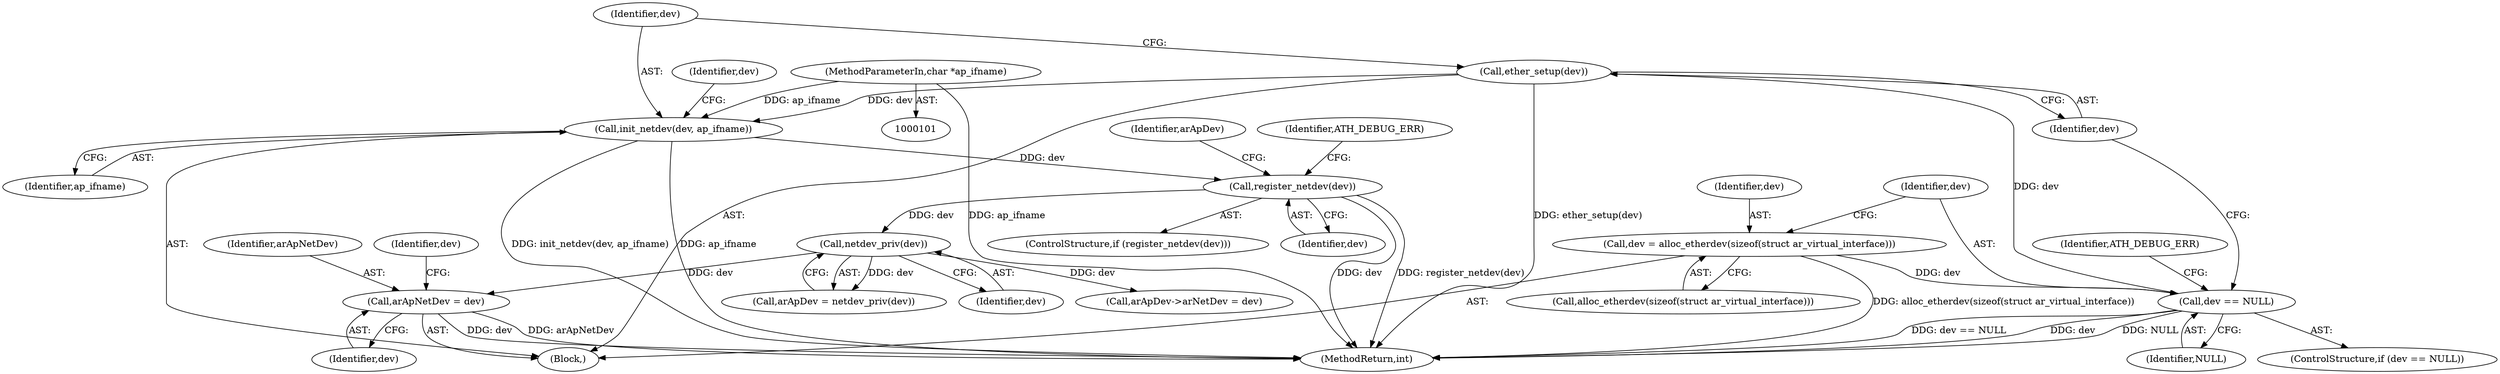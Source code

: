 digraph "0_linux_550fd08c2cebad61c548def135f67aba284c6162_9@pointer" {
"1000167" [label="(Call,arApNetDev = dev)"];
"1000143" [label="(Call,netdev_priv(dev))"];
"1000133" [label="(Call,register_netdev(dev))"];
"1000124" [label="(Call,init_netdev(dev, ap_ifname))"];
"1000122" [label="(Call,ether_setup(dev))"];
"1000113" [label="(Call,dev == NULL)"];
"1000107" [label="(Call,dev = alloc_etherdev(sizeof(struct ar_virtual_interface)))"];
"1000103" [label="(MethodParameterIn,char *ap_ifname)"];
"1000104" [label="(Block,)"];
"1000150" [label="(Call,arApDev->arNetDev = dev)"];
"1000129" [label="(Identifier,dev)"];
"1000103" [label="(MethodParameterIn,char *ap_ifname)"];
"1000115" [label="(Identifier,NULL)"];
"1000142" [label="(Identifier,arApDev)"];
"1000132" [label="(ControlStructure,if (register_netdev(dev)))"];
"1000122" [label="(Call,ether_setup(dev))"];
"1000108" [label="(Identifier,dev)"];
"1000169" [label="(Identifier,dev)"];
"1000109" [label="(Call,alloc_etherdev(sizeof(struct ar_virtual_interface)))"];
"1000107" [label="(Call,dev = alloc_etherdev(sizeof(struct ar_virtual_interface)))"];
"1000125" [label="(Identifier,dev)"];
"1000168" [label="(Identifier,arApNetDev)"];
"1000143" [label="(Call,netdev_priv(dev))"];
"1000167" [label="(Call,arApNetDev = dev)"];
"1000134" [label="(Identifier,dev)"];
"1000133" [label="(Call,register_netdev(dev))"];
"1000172" [label="(Identifier,dev)"];
"1000182" [label="(MethodReturn,int)"];
"1000141" [label="(Call,arApDev = netdev_priv(dev))"];
"1000113" [label="(Call,dev == NULL)"];
"1000112" [label="(ControlStructure,if (dev == NULL))"];
"1000114" [label="(Identifier,dev)"];
"1000126" [label="(Identifier,ap_ifname)"];
"1000118" [label="(Identifier,ATH_DEBUG_ERR)"];
"1000144" [label="(Identifier,dev)"];
"1000137" [label="(Identifier,ATH_DEBUG_ERR)"];
"1000123" [label="(Identifier,dev)"];
"1000124" [label="(Call,init_netdev(dev, ap_ifname))"];
"1000167" -> "1000104"  [label="AST: "];
"1000167" -> "1000169"  [label="CFG: "];
"1000168" -> "1000167"  [label="AST: "];
"1000169" -> "1000167"  [label="AST: "];
"1000172" -> "1000167"  [label="CFG: "];
"1000167" -> "1000182"  [label="DDG: dev"];
"1000167" -> "1000182"  [label="DDG: arApNetDev"];
"1000143" -> "1000167"  [label="DDG: dev"];
"1000143" -> "1000141"  [label="AST: "];
"1000143" -> "1000144"  [label="CFG: "];
"1000144" -> "1000143"  [label="AST: "];
"1000141" -> "1000143"  [label="CFG: "];
"1000143" -> "1000141"  [label="DDG: dev"];
"1000133" -> "1000143"  [label="DDG: dev"];
"1000143" -> "1000150"  [label="DDG: dev"];
"1000133" -> "1000132"  [label="AST: "];
"1000133" -> "1000134"  [label="CFG: "];
"1000134" -> "1000133"  [label="AST: "];
"1000137" -> "1000133"  [label="CFG: "];
"1000142" -> "1000133"  [label="CFG: "];
"1000133" -> "1000182"  [label="DDG: dev"];
"1000133" -> "1000182"  [label="DDG: register_netdev(dev)"];
"1000124" -> "1000133"  [label="DDG: dev"];
"1000124" -> "1000104"  [label="AST: "];
"1000124" -> "1000126"  [label="CFG: "];
"1000125" -> "1000124"  [label="AST: "];
"1000126" -> "1000124"  [label="AST: "];
"1000129" -> "1000124"  [label="CFG: "];
"1000124" -> "1000182"  [label="DDG: ap_ifname"];
"1000124" -> "1000182"  [label="DDG: init_netdev(dev, ap_ifname)"];
"1000122" -> "1000124"  [label="DDG: dev"];
"1000103" -> "1000124"  [label="DDG: ap_ifname"];
"1000122" -> "1000104"  [label="AST: "];
"1000122" -> "1000123"  [label="CFG: "];
"1000123" -> "1000122"  [label="AST: "];
"1000125" -> "1000122"  [label="CFG: "];
"1000122" -> "1000182"  [label="DDG: ether_setup(dev)"];
"1000113" -> "1000122"  [label="DDG: dev"];
"1000113" -> "1000112"  [label="AST: "];
"1000113" -> "1000115"  [label="CFG: "];
"1000114" -> "1000113"  [label="AST: "];
"1000115" -> "1000113"  [label="AST: "];
"1000118" -> "1000113"  [label="CFG: "];
"1000123" -> "1000113"  [label="CFG: "];
"1000113" -> "1000182"  [label="DDG: dev"];
"1000113" -> "1000182"  [label="DDG: NULL"];
"1000113" -> "1000182"  [label="DDG: dev == NULL"];
"1000107" -> "1000113"  [label="DDG: dev"];
"1000107" -> "1000104"  [label="AST: "];
"1000107" -> "1000109"  [label="CFG: "];
"1000108" -> "1000107"  [label="AST: "];
"1000109" -> "1000107"  [label="AST: "];
"1000114" -> "1000107"  [label="CFG: "];
"1000107" -> "1000182"  [label="DDG: alloc_etherdev(sizeof(struct ar_virtual_interface))"];
"1000103" -> "1000101"  [label="AST: "];
"1000103" -> "1000182"  [label="DDG: ap_ifname"];
}
